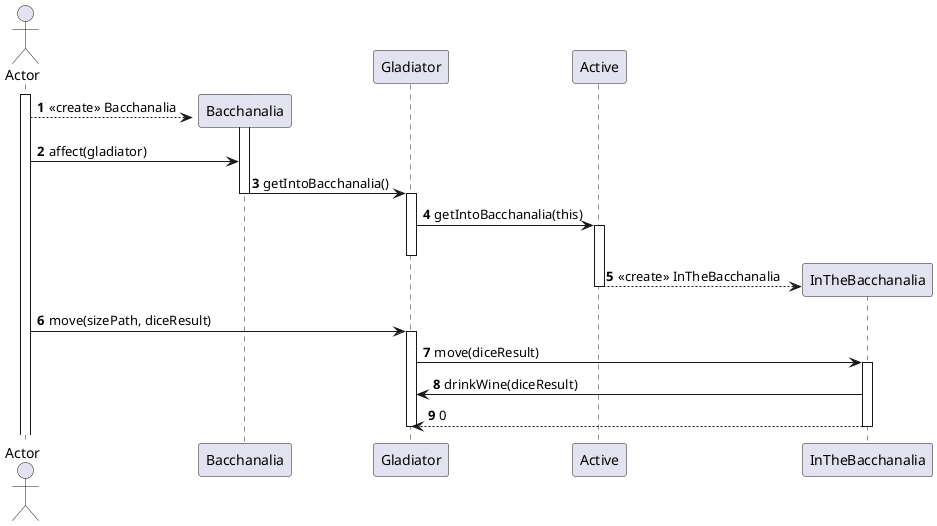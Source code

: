 @startuml
autonumber
actor Actor
activate Actor
create Bacchanalia

activate Bacchanalia
Actor --> Bacchanalia: <<create>> Bacchanalia
Actor -> Bacchanalia: affect(gladiator)
Bacchanalia -> Gladiator: getIntoBacchanalia()
deactivate Bacchanalia
activate Gladiator
Gladiator -> Active: getIntoBacchanalia(this)
activate Active
deactivate Gladiator
create InTheBacchanalia
Active --> InTheBacchanalia: <<create>> InTheBacchanalia
deactivate Active
Actor -> Gladiator: move(sizePath, diceResult)
activate Gladiator
Gladiator -> InTheBacchanalia: move(diceResult)
activate InTheBacchanalia
InTheBacchanalia -> Gladiator: drinkWine(diceResult)
InTheBacchanalia --> Gladiator: 0
deactivate InTheBacchanalia
deactivate Gladiator
@enduml